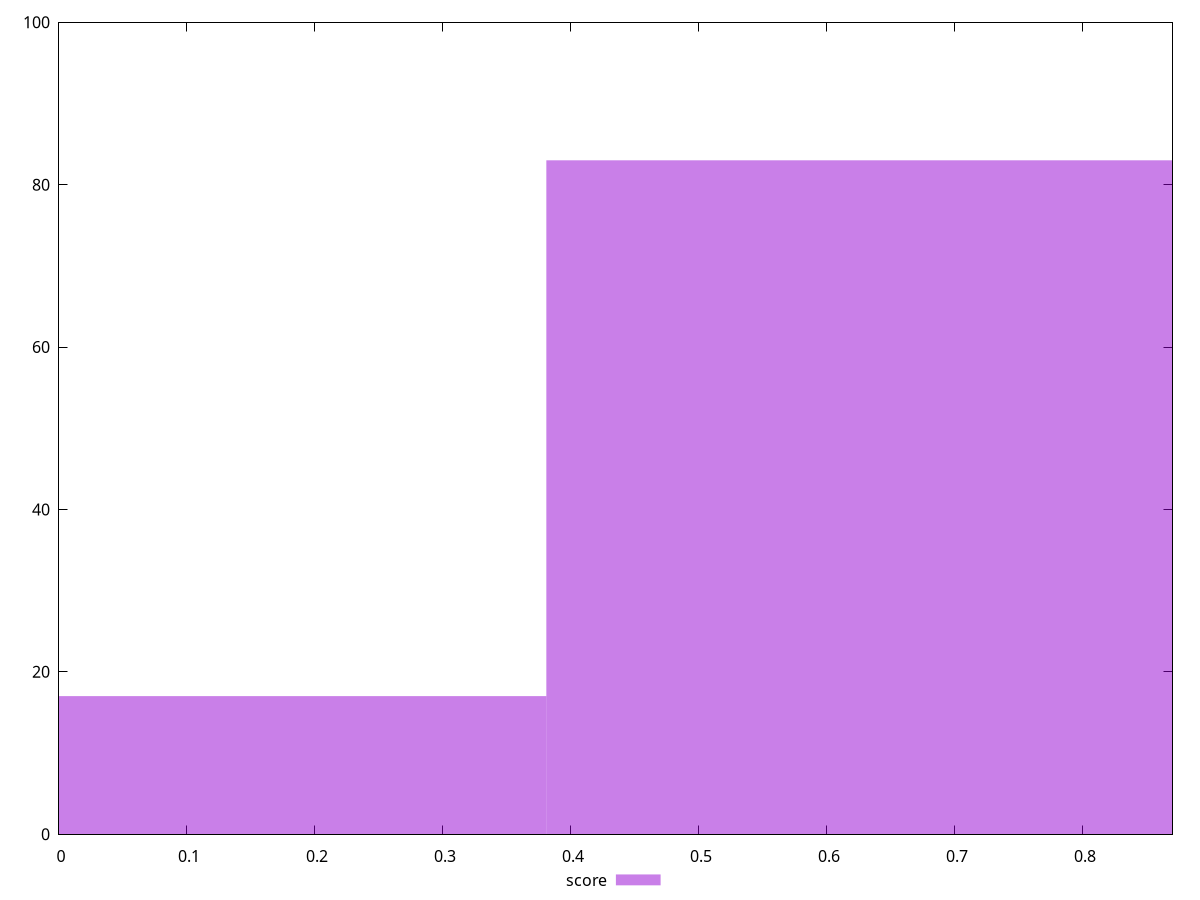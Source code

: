 reset

$score <<EOF
0.7615392660474175 83
0 17
EOF

set key outside below
set boxwidth 0.7615392660474175
set xrange [0:0.87]
set yrange [0:100]
set trange [0:100]
set style fill transparent solid 0.5 noborder
set terminal svg size 640, 490 enhanced background rgb 'white'
set output "reports/report_00033_2021-03-01T14-23-16.841Z/cumulative-layout-shift/samples/astro-cached/score/histogram.svg"

plot $score title "score" with boxes

reset
